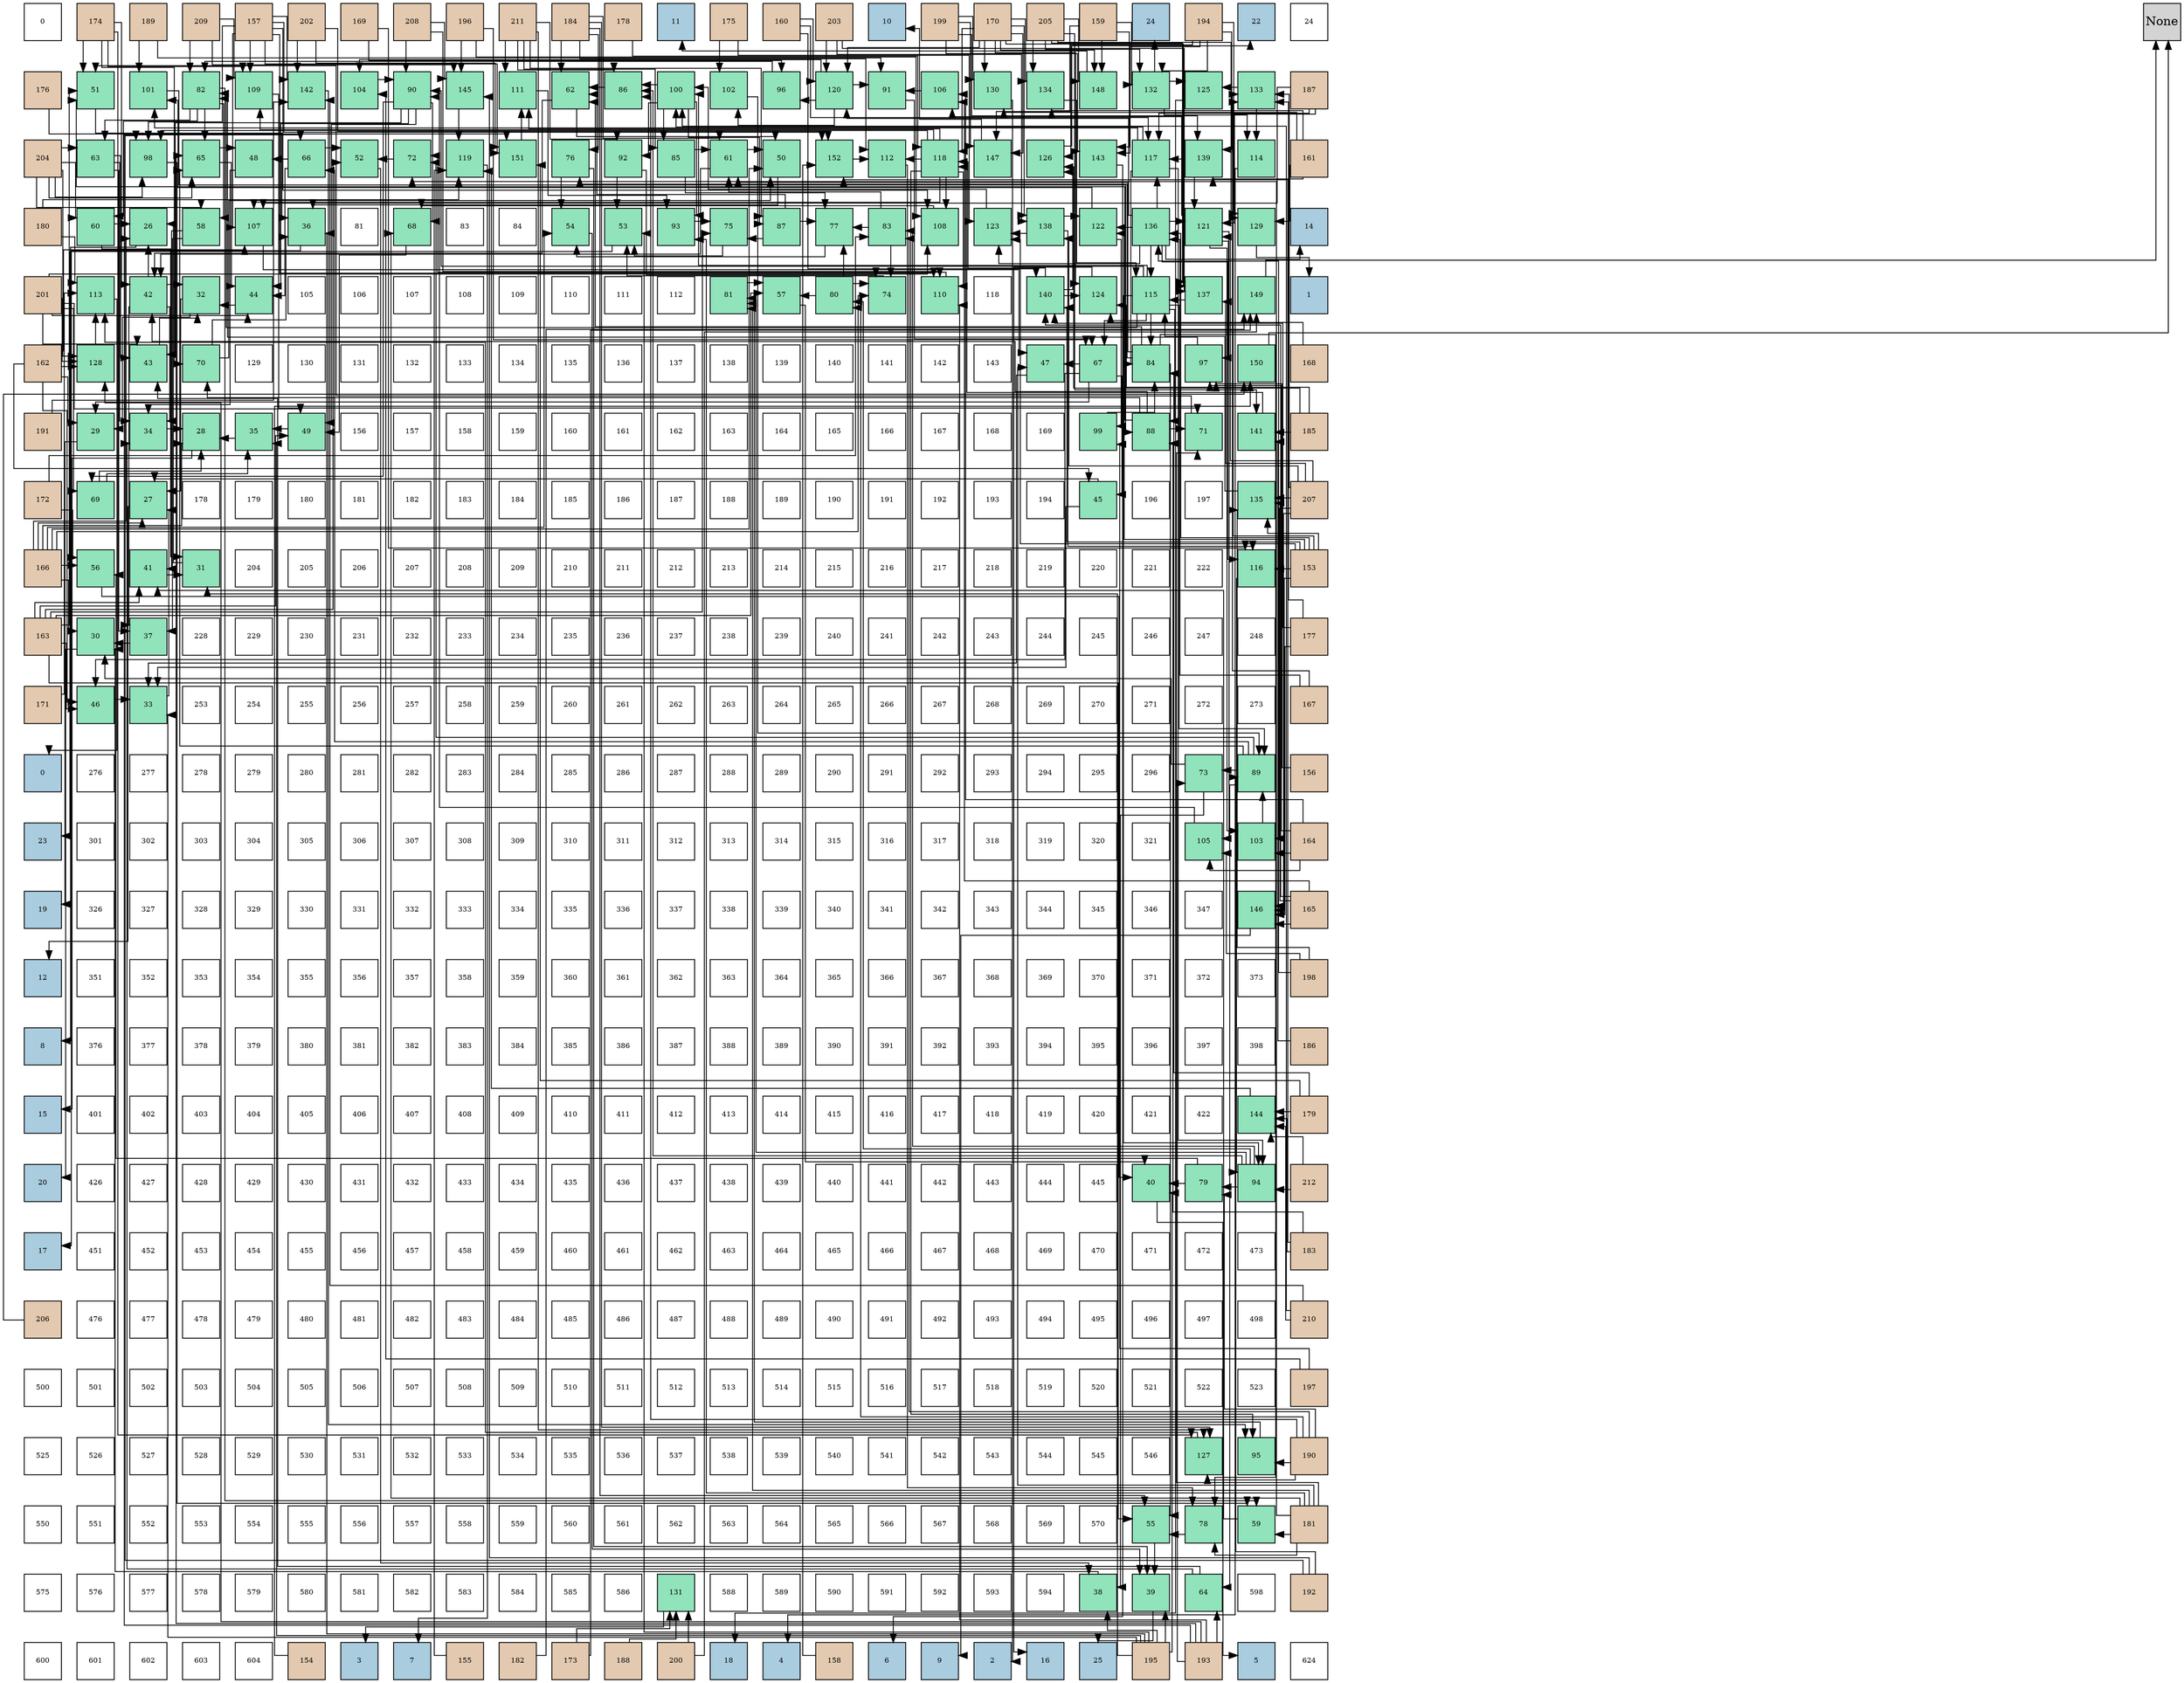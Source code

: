 digraph layout{
 rankdir=TB;
 splines=ortho;
 node [style=filled shape=square fixedsize=true width=0.6];
0[label="0", fontsize=8, fillcolor="#ffffff"];
1[label="174", fontsize=8, fillcolor="#e3c9af"];
2[label="189", fontsize=8, fillcolor="#e3c9af"];
3[label="209", fontsize=8, fillcolor="#e3c9af"];
4[label="157", fontsize=8, fillcolor="#e3c9af"];
5[label="202", fontsize=8, fillcolor="#e3c9af"];
6[label="169", fontsize=8, fillcolor="#e3c9af"];
7[label="208", fontsize=8, fillcolor="#e3c9af"];
8[label="196", fontsize=8, fillcolor="#e3c9af"];
9[label="211", fontsize=8, fillcolor="#e3c9af"];
10[label="184", fontsize=8, fillcolor="#e3c9af"];
11[label="178", fontsize=8, fillcolor="#e3c9af"];
12[label="11", fontsize=8, fillcolor="#a9ccde"];
13[label="175", fontsize=8, fillcolor="#e3c9af"];
14[label="160", fontsize=8, fillcolor="#e3c9af"];
15[label="203", fontsize=8, fillcolor="#e3c9af"];
16[label="10", fontsize=8, fillcolor="#a9ccde"];
17[label="199", fontsize=8, fillcolor="#e3c9af"];
18[label="170", fontsize=8, fillcolor="#e3c9af"];
19[label="205", fontsize=8, fillcolor="#e3c9af"];
20[label="159", fontsize=8, fillcolor="#e3c9af"];
21[label="24", fontsize=8, fillcolor="#a9ccde"];
22[label="194", fontsize=8, fillcolor="#e3c9af"];
23[label="22", fontsize=8, fillcolor="#a9ccde"];
24[label="24", fontsize=8, fillcolor="#ffffff"];
25[label="176", fontsize=8, fillcolor="#e3c9af"];
26[label="51", fontsize=8, fillcolor="#91e3bb"];
27[label="101", fontsize=8, fillcolor="#91e3bb"];
28[label="82", fontsize=8, fillcolor="#91e3bb"];
29[label="109", fontsize=8, fillcolor="#91e3bb"];
30[label="142", fontsize=8, fillcolor="#91e3bb"];
31[label="104", fontsize=8, fillcolor="#91e3bb"];
32[label="90", fontsize=8, fillcolor="#91e3bb"];
33[label="145", fontsize=8, fillcolor="#91e3bb"];
34[label="111", fontsize=8, fillcolor="#91e3bb"];
35[label="62", fontsize=8, fillcolor="#91e3bb"];
36[label="86", fontsize=8, fillcolor="#91e3bb"];
37[label="100", fontsize=8, fillcolor="#91e3bb"];
38[label="102", fontsize=8, fillcolor="#91e3bb"];
39[label="96", fontsize=8, fillcolor="#91e3bb"];
40[label="120", fontsize=8, fillcolor="#91e3bb"];
41[label="91", fontsize=8, fillcolor="#91e3bb"];
42[label="106", fontsize=8, fillcolor="#91e3bb"];
43[label="130", fontsize=8, fillcolor="#91e3bb"];
44[label="134", fontsize=8, fillcolor="#91e3bb"];
45[label="148", fontsize=8, fillcolor="#91e3bb"];
46[label="132", fontsize=8, fillcolor="#91e3bb"];
47[label="125", fontsize=8, fillcolor="#91e3bb"];
48[label="133", fontsize=8, fillcolor="#91e3bb"];
49[label="187", fontsize=8, fillcolor="#e3c9af"];
50[label="204", fontsize=8, fillcolor="#e3c9af"];
51[label="63", fontsize=8, fillcolor="#91e3bb"];
52[label="98", fontsize=8, fillcolor="#91e3bb"];
53[label="65", fontsize=8, fillcolor="#91e3bb"];
54[label="48", fontsize=8, fillcolor="#91e3bb"];
55[label="66", fontsize=8, fillcolor="#91e3bb"];
56[label="52", fontsize=8, fillcolor="#91e3bb"];
57[label="72", fontsize=8, fillcolor="#91e3bb"];
58[label="119", fontsize=8, fillcolor="#91e3bb"];
59[label="151", fontsize=8, fillcolor="#91e3bb"];
60[label="76", fontsize=8, fillcolor="#91e3bb"];
61[label="92", fontsize=8, fillcolor="#91e3bb"];
62[label="85", fontsize=8, fillcolor="#91e3bb"];
63[label="61", fontsize=8, fillcolor="#91e3bb"];
64[label="50", fontsize=8, fillcolor="#91e3bb"];
65[label="152", fontsize=8, fillcolor="#91e3bb"];
66[label="112", fontsize=8, fillcolor="#91e3bb"];
67[label="118", fontsize=8, fillcolor="#91e3bb"];
68[label="147", fontsize=8, fillcolor="#91e3bb"];
69[label="126", fontsize=8, fillcolor="#91e3bb"];
70[label="143", fontsize=8, fillcolor="#91e3bb"];
71[label="117", fontsize=8, fillcolor="#91e3bb"];
72[label="139", fontsize=8, fillcolor="#91e3bb"];
73[label="114", fontsize=8, fillcolor="#91e3bb"];
74[label="161", fontsize=8, fillcolor="#e3c9af"];
75[label="180", fontsize=8, fillcolor="#e3c9af"];
76[label="60", fontsize=8, fillcolor="#91e3bb"];
77[label="26", fontsize=8, fillcolor="#91e3bb"];
78[label="58", fontsize=8, fillcolor="#91e3bb"];
79[label="107", fontsize=8, fillcolor="#91e3bb"];
80[label="36", fontsize=8, fillcolor="#91e3bb"];
81[label="81", fontsize=8, fillcolor="#ffffff"];
82[label="68", fontsize=8, fillcolor="#91e3bb"];
83[label="83", fontsize=8, fillcolor="#ffffff"];
84[label="84", fontsize=8, fillcolor="#ffffff"];
85[label="54", fontsize=8, fillcolor="#91e3bb"];
86[label="53", fontsize=8, fillcolor="#91e3bb"];
87[label="93", fontsize=8, fillcolor="#91e3bb"];
88[label="75", fontsize=8, fillcolor="#91e3bb"];
89[label="87", fontsize=8, fillcolor="#91e3bb"];
90[label="77", fontsize=8, fillcolor="#91e3bb"];
91[label="83", fontsize=8, fillcolor="#91e3bb"];
92[label="108", fontsize=8, fillcolor="#91e3bb"];
93[label="123", fontsize=8, fillcolor="#91e3bb"];
94[label="138", fontsize=8, fillcolor="#91e3bb"];
95[label="122", fontsize=8, fillcolor="#91e3bb"];
96[label="136", fontsize=8, fillcolor="#91e3bb"];
97[label="121", fontsize=8, fillcolor="#91e3bb"];
98[label="129", fontsize=8, fillcolor="#91e3bb"];
99[label="14", fontsize=8, fillcolor="#a9ccde"];
100[label="201", fontsize=8, fillcolor="#e3c9af"];
101[label="113", fontsize=8, fillcolor="#91e3bb"];
102[label="42", fontsize=8, fillcolor="#91e3bb"];
103[label="32", fontsize=8, fillcolor="#91e3bb"];
104[label="44", fontsize=8, fillcolor="#91e3bb"];
105[label="105", fontsize=8, fillcolor="#ffffff"];
106[label="106", fontsize=8, fillcolor="#ffffff"];
107[label="107", fontsize=8, fillcolor="#ffffff"];
108[label="108", fontsize=8, fillcolor="#ffffff"];
109[label="109", fontsize=8, fillcolor="#ffffff"];
110[label="110", fontsize=8, fillcolor="#ffffff"];
111[label="111", fontsize=8, fillcolor="#ffffff"];
112[label="112", fontsize=8, fillcolor="#ffffff"];
113[label="81", fontsize=8, fillcolor="#91e3bb"];
114[label="57", fontsize=8, fillcolor="#91e3bb"];
115[label="80", fontsize=8, fillcolor="#91e3bb"];
116[label="74", fontsize=8, fillcolor="#91e3bb"];
117[label="110", fontsize=8, fillcolor="#91e3bb"];
118[label="118", fontsize=8, fillcolor="#ffffff"];
119[label="140", fontsize=8, fillcolor="#91e3bb"];
120[label="124", fontsize=8, fillcolor="#91e3bb"];
121[label="115", fontsize=8, fillcolor="#91e3bb"];
122[label="137", fontsize=8, fillcolor="#91e3bb"];
123[label="149", fontsize=8, fillcolor="#91e3bb"];
124[label="1", fontsize=8, fillcolor="#a9ccde"];
125[label="162", fontsize=8, fillcolor="#e3c9af"];
126[label="128", fontsize=8, fillcolor="#91e3bb"];
127[label="43", fontsize=8, fillcolor="#91e3bb"];
128[label="70", fontsize=8, fillcolor="#91e3bb"];
129[label="129", fontsize=8, fillcolor="#ffffff"];
130[label="130", fontsize=8, fillcolor="#ffffff"];
131[label="131", fontsize=8, fillcolor="#ffffff"];
132[label="132", fontsize=8, fillcolor="#ffffff"];
133[label="133", fontsize=8, fillcolor="#ffffff"];
134[label="134", fontsize=8, fillcolor="#ffffff"];
135[label="135", fontsize=8, fillcolor="#ffffff"];
136[label="136", fontsize=8, fillcolor="#ffffff"];
137[label="137", fontsize=8, fillcolor="#ffffff"];
138[label="138", fontsize=8, fillcolor="#ffffff"];
139[label="139", fontsize=8, fillcolor="#ffffff"];
140[label="140", fontsize=8, fillcolor="#ffffff"];
141[label="141", fontsize=8, fillcolor="#ffffff"];
142[label="142", fontsize=8, fillcolor="#ffffff"];
143[label="143", fontsize=8, fillcolor="#ffffff"];
144[label="47", fontsize=8, fillcolor="#91e3bb"];
145[label="67", fontsize=8, fillcolor="#91e3bb"];
146[label="84", fontsize=8, fillcolor="#91e3bb"];
147[label="97", fontsize=8, fillcolor="#91e3bb"];
148[label="150", fontsize=8, fillcolor="#91e3bb"];
149[label="168", fontsize=8, fillcolor="#e3c9af"];
150[label="191", fontsize=8, fillcolor="#e3c9af"];
151[label="29", fontsize=8, fillcolor="#91e3bb"];
152[label="34", fontsize=8, fillcolor="#91e3bb"];
153[label="28", fontsize=8, fillcolor="#91e3bb"];
154[label="35", fontsize=8, fillcolor="#91e3bb"];
155[label="49", fontsize=8, fillcolor="#91e3bb"];
156[label="156", fontsize=8, fillcolor="#ffffff"];
157[label="157", fontsize=8, fillcolor="#ffffff"];
158[label="158", fontsize=8, fillcolor="#ffffff"];
159[label="159", fontsize=8, fillcolor="#ffffff"];
160[label="160", fontsize=8, fillcolor="#ffffff"];
161[label="161", fontsize=8, fillcolor="#ffffff"];
162[label="162", fontsize=8, fillcolor="#ffffff"];
163[label="163", fontsize=8, fillcolor="#ffffff"];
164[label="164", fontsize=8, fillcolor="#ffffff"];
165[label="165", fontsize=8, fillcolor="#ffffff"];
166[label="166", fontsize=8, fillcolor="#ffffff"];
167[label="167", fontsize=8, fillcolor="#ffffff"];
168[label="168", fontsize=8, fillcolor="#ffffff"];
169[label="169", fontsize=8, fillcolor="#ffffff"];
170[label="99", fontsize=8, fillcolor="#91e3bb"];
171[label="88", fontsize=8, fillcolor="#91e3bb"];
172[label="71", fontsize=8, fillcolor="#91e3bb"];
173[label="141", fontsize=8, fillcolor="#91e3bb"];
174[label="185", fontsize=8, fillcolor="#e3c9af"];
175[label="172", fontsize=8, fillcolor="#e3c9af"];
176[label="69", fontsize=8, fillcolor="#91e3bb"];
177[label="27", fontsize=8, fillcolor="#91e3bb"];
178[label="178", fontsize=8, fillcolor="#ffffff"];
179[label="179", fontsize=8, fillcolor="#ffffff"];
180[label="180", fontsize=8, fillcolor="#ffffff"];
181[label="181", fontsize=8, fillcolor="#ffffff"];
182[label="182", fontsize=8, fillcolor="#ffffff"];
183[label="183", fontsize=8, fillcolor="#ffffff"];
184[label="184", fontsize=8, fillcolor="#ffffff"];
185[label="185", fontsize=8, fillcolor="#ffffff"];
186[label="186", fontsize=8, fillcolor="#ffffff"];
187[label="187", fontsize=8, fillcolor="#ffffff"];
188[label="188", fontsize=8, fillcolor="#ffffff"];
189[label="189", fontsize=8, fillcolor="#ffffff"];
190[label="190", fontsize=8, fillcolor="#ffffff"];
191[label="191", fontsize=8, fillcolor="#ffffff"];
192[label="192", fontsize=8, fillcolor="#ffffff"];
193[label="193", fontsize=8, fillcolor="#ffffff"];
194[label="194", fontsize=8, fillcolor="#ffffff"];
195[label="45", fontsize=8, fillcolor="#91e3bb"];
196[label="196", fontsize=8, fillcolor="#ffffff"];
197[label="197", fontsize=8, fillcolor="#ffffff"];
198[label="135", fontsize=8, fillcolor="#91e3bb"];
199[label="207", fontsize=8, fillcolor="#e3c9af"];
200[label="166", fontsize=8, fillcolor="#e3c9af"];
201[label="56", fontsize=8, fillcolor="#91e3bb"];
202[label="41", fontsize=8, fillcolor="#91e3bb"];
203[label="31", fontsize=8, fillcolor="#91e3bb"];
204[label="204", fontsize=8, fillcolor="#ffffff"];
205[label="205", fontsize=8, fillcolor="#ffffff"];
206[label="206", fontsize=8, fillcolor="#ffffff"];
207[label="207", fontsize=8, fillcolor="#ffffff"];
208[label="208", fontsize=8, fillcolor="#ffffff"];
209[label="209", fontsize=8, fillcolor="#ffffff"];
210[label="210", fontsize=8, fillcolor="#ffffff"];
211[label="211", fontsize=8, fillcolor="#ffffff"];
212[label="212", fontsize=8, fillcolor="#ffffff"];
213[label="213", fontsize=8, fillcolor="#ffffff"];
214[label="214", fontsize=8, fillcolor="#ffffff"];
215[label="215", fontsize=8, fillcolor="#ffffff"];
216[label="216", fontsize=8, fillcolor="#ffffff"];
217[label="217", fontsize=8, fillcolor="#ffffff"];
218[label="218", fontsize=8, fillcolor="#ffffff"];
219[label="219", fontsize=8, fillcolor="#ffffff"];
220[label="220", fontsize=8, fillcolor="#ffffff"];
221[label="221", fontsize=8, fillcolor="#ffffff"];
222[label="222", fontsize=8, fillcolor="#ffffff"];
223[label="116", fontsize=8, fillcolor="#91e3bb"];
224[label="153", fontsize=8, fillcolor="#e3c9af"];
225[label="163", fontsize=8, fillcolor="#e3c9af"];
226[label="30", fontsize=8, fillcolor="#91e3bb"];
227[label="37", fontsize=8, fillcolor="#91e3bb"];
228[label="228", fontsize=8, fillcolor="#ffffff"];
229[label="229", fontsize=8, fillcolor="#ffffff"];
230[label="230", fontsize=8, fillcolor="#ffffff"];
231[label="231", fontsize=8, fillcolor="#ffffff"];
232[label="232", fontsize=8, fillcolor="#ffffff"];
233[label="233", fontsize=8, fillcolor="#ffffff"];
234[label="234", fontsize=8, fillcolor="#ffffff"];
235[label="235", fontsize=8, fillcolor="#ffffff"];
236[label="236", fontsize=8, fillcolor="#ffffff"];
237[label="237", fontsize=8, fillcolor="#ffffff"];
238[label="238", fontsize=8, fillcolor="#ffffff"];
239[label="239", fontsize=8, fillcolor="#ffffff"];
240[label="240", fontsize=8, fillcolor="#ffffff"];
241[label="241", fontsize=8, fillcolor="#ffffff"];
242[label="242", fontsize=8, fillcolor="#ffffff"];
243[label="243", fontsize=8, fillcolor="#ffffff"];
244[label="244", fontsize=8, fillcolor="#ffffff"];
245[label="245", fontsize=8, fillcolor="#ffffff"];
246[label="246", fontsize=8, fillcolor="#ffffff"];
247[label="247", fontsize=8, fillcolor="#ffffff"];
248[label="248", fontsize=8, fillcolor="#ffffff"];
249[label="177", fontsize=8, fillcolor="#e3c9af"];
250[label="171", fontsize=8, fillcolor="#e3c9af"];
251[label="46", fontsize=8, fillcolor="#91e3bb"];
252[label="33", fontsize=8, fillcolor="#91e3bb"];
253[label="253", fontsize=8, fillcolor="#ffffff"];
254[label="254", fontsize=8, fillcolor="#ffffff"];
255[label="255", fontsize=8, fillcolor="#ffffff"];
256[label="256", fontsize=8, fillcolor="#ffffff"];
257[label="257", fontsize=8, fillcolor="#ffffff"];
258[label="258", fontsize=8, fillcolor="#ffffff"];
259[label="259", fontsize=8, fillcolor="#ffffff"];
260[label="260", fontsize=8, fillcolor="#ffffff"];
261[label="261", fontsize=8, fillcolor="#ffffff"];
262[label="262", fontsize=8, fillcolor="#ffffff"];
263[label="263", fontsize=8, fillcolor="#ffffff"];
264[label="264", fontsize=8, fillcolor="#ffffff"];
265[label="265", fontsize=8, fillcolor="#ffffff"];
266[label="266", fontsize=8, fillcolor="#ffffff"];
267[label="267", fontsize=8, fillcolor="#ffffff"];
268[label="268", fontsize=8, fillcolor="#ffffff"];
269[label="269", fontsize=8, fillcolor="#ffffff"];
270[label="270", fontsize=8, fillcolor="#ffffff"];
271[label="271", fontsize=8, fillcolor="#ffffff"];
272[label="272", fontsize=8, fillcolor="#ffffff"];
273[label="273", fontsize=8, fillcolor="#ffffff"];
274[label="167", fontsize=8, fillcolor="#e3c9af"];
275[label="0", fontsize=8, fillcolor="#a9ccde"];
276[label="276", fontsize=8, fillcolor="#ffffff"];
277[label="277", fontsize=8, fillcolor="#ffffff"];
278[label="278", fontsize=8, fillcolor="#ffffff"];
279[label="279", fontsize=8, fillcolor="#ffffff"];
280[label="280", fontsize=8, fillcolor="#ffffff"];
281[label="281", fontsize=8, fillcolor="#ffffff"];
282[label="282", fontsize=8, fillcolor="#ffffff"];
283[label="283", fontsize=8, fillcolor="#ffffff"];
284[label="284", fontsize=8, fillcolor="#ffffff"];
285[label="285", fontsize=8, fillcolor="#ffffff"];
286[label="286", fontsize=8, fillcolor="#ffffff"];
287[label="287", fontsize=8, fillcolor="#ffffff"];
288[label="288", fontsize=8, fillcolor="#ffffff"];
289[label="289", fontsize=8, fillcolor="#ffffff"];
290[label="290", fontsize=8, fillcolor="#ffffff"];
291[label="291", fontsize=8, fillcolor="#ffffff"];
292[label="292", fontsize=8, fillcolor="#ffffff"];
293[label="293", fontsize=8, fillcolor="#ffffff"];
294[label="294", fontsize=8, fillcolor="#ffffff"];
295[label="295", fontsize=8, fillcolor="#ffffff"];
296[label="296", fontsize=8, fillcolor="#ffffff"];
297[label="73", fontsize=8, fillcolor="#91e3bb"];
298[label="89", fontsize=8, fillcolor="#91e3bb"];
299[label="156", fontsize=8, fillcolor="#e3c9af"];
300[label="23", fontsize=8, fillcolor="#a9ccde"];
301[label="301", fontsize=8, fillcolor="#ffffff"];
302[label="302", fontsize=8, fillcolor="#ffffff"];
303[label="303", fontsize=8, fillcolor="#ffffff"];
304[label="304", fontsize=8, fillcolor="#ffffff"];
305[label="305", fontsize=8, fillcolor="#ffffff"];
306[label="306", fontsize=8, fillcolor="#ffffff"];
307[label="307", fontsize=8, fillcolor="#ffffff"];
308[label="308", fontsize=8, fillcolor="#ffffff"];
309[label="309", fontsize=8, fillcolor="#ffffff"];
310[label="310", fontsize=8, fillcolor="#ffffff"];
311[label="311", fontsize=8, fillcolor="#ffffff"];
312[label="312", fontsize=8, fillcolor="#ffffff"];
313[label="313", fontsize=8, fillcolor="#ffffff"];
314[label="314", fontsize=8, fillcolor="#ffffff"];
315[label="315", fontsize=8, fillcolor="#ffffff"];
316[label="316", fontsize=8, fillcolor="#ffffff"];
317[label="317", fontsize=8, fillcolor="#ffffff"];
318[label="318", fontsize=8, fillcolor="#ffffff"];
319[label="319", fontsize=8, fillcolor="#ffffff"];
320[label="320", fontsize=8, fillcolor="#ffffff"];
321[label="321", fontsize=8, fillcolor="#ffffff"];
322[label="105", fontsize=8, fillcolor="#91e3bb"];
323[label="103", fontsize=8, fillcolor="#91e3bb"];
324[label="164", fontsize=8, fillcolor="#e3c9af"];
325[label="19", fontsize=8, fillcolor="#a9ccde"];
326[label="326", fontsize=8, fillcolor="#ffffff"];
327[label="327", fontsize=8, fillcolor="#ffffff"];
328[label="328", fontsize=8, fillcolor="#ffffff"];
329[label="329", fontsize=8, fillcolor="#ffffff"];
330[label="330", fontsize=8, fillcolor="#ffffff"];
331[label="331", fontsize=8, fillcolor="#ffffff"];
332[label="332", fontsize=8, fillcolor="#ffffff"];
333[label="333", fontsize=8, fillcolor="#ffffff"];
334[label="334", fontsize=8, fillcolor="#ffffff"];
335[label="335", fontsize=8, fillcolor="#ffffff"];
336[label="336", fontsize=8, fillcolor="#ffffff"];
337[label="337", fontsize=8, fillcolor="#ffffff"];
338[label="338", fontsize=8, fillcolor="#ffffff"];
339[label="339", fontsize=8, fillcolor="#ffffff"];
340[label="340", fontsize=8, fillcolor="#ffffff"];
341[label="341", fontsize=8, fillcolor="#ffffff"];
342[label="342", fontsize=8, fillcolor="#ffffff"];
343[label="343", fontsize=8, fillcolor="#ffffff"];
344[label="344", fontsize=8, fillcolor="#ffffff"];
345[label="345", fontsize=8, fillcolor="#ffffff"];
346[label="346", fontsize=8, fillcolor="#ffffff"];
347[label="347", fontsize=8, fillcolor="#ffffff"];
348[label="146", fontsize=8, fillcolor="#91e3bb"];
349[label="165", fontsize=8, fillcolor="#e3c9af"];
350[label="12", fontsize=8, fillcolor="#a9ccde"];
351[label="351", fontsize=8, fillcolor="#ffffff"];
352[label="352", fontsize=8, fillcolor="#ffffff"];
353[label="353", fontsize=8, fillcolor="#ffffff"];
354[label="354", fontsize=8, fillcolor="#ffffff"];
355[label="355", fontsize=8, fillcolor="#ffffff"];
356[label="356", fontsize=8, fillcolor="#ffffff"];
357[label="357", fontsize=8, fillcolor="#ffffff"];
358[label="358", fontsize=8, fillcolor="#ffffff"];
359[label="359", fontsize=8, fillcolor="#ffffff"];
360[label="360", fontsize=8, fillcolor="#ffffff"];
361[label="361", fontsize=8, fillcolor="#ffffff"];
362[label="362", fontsize=8, fillcolor="#ffffff"];
363[label="363", fontsize=8, fillcolor="#ffffff"];
364[label="364", fontsize=8, fillcolor="#ffffff"];
365[label="365", fontsize=8, fillcolor="#ffffff"];
366[label="366", fontsize=8, fillcolor="#ffffff"];
367[label="367", fontsize=8, fillcolor="#ffffff"];
368[label="368", fontsize=8, fillcolor="#ffffff"];
369[label="369", fontsize=8, fillcolor="#ffffff"];
370[label="370", fontsize=8, fillcolor="#ffffff"];
371[label="371", fontsize=8, fillcolor="#ffffff"];
372[label="372", fontsize=8, fillcolor="#ffffff"];
373[label="373", fontsize=8, fillcolor="#ffffff"];
374[label="198", fontsize=8, fillcolor="#e3c9af"];
375[label="8", fontsize=8, fillcolor="#a9ccde"];
376[label="376", fontsize=8, fillcolor="#ffffff"];
377[label="377", fontsize=8, fillcolor="#ffffff"];
378[label="378", fontsize=8, fillcolor="#ffffff"];
379[label="379", fontsize=8, fillcolor="#ffffff"];
380[label="380", fontsize=8, fillcolor="#ffffff"];
381[label="381", fontsize=8, fillcolor="#ffffff"];
382[label="382", fontsize=8, fillcolor="#ffffff"];
383[label="383", fontsize=8, fillcolor="#ffffff"];
384[label="384", fontsize=8, fillcolor="#ffffff"];
385[label="385", fontsize=8, fillcolor="#ffffff"];
386[label="386", fontsize=8, fillcolor="#ffffff"];
387[label="387", fontsize=8, fillcolor="#ffffff"];
388[label="388", fontsize=8, fillcolor="#ffffff"];
389[label="389", fontsize=8, fillcolor="#ffffff"];
390[label="390", fontsize=8, fillcolor="#ffffff"];
391[label="391", fontsize=8, fillcolor="#ffffff"];
392[label="392", fontsize=8, fillcolor="#ffffff"];
393[label="393", fontsize=8, fillcolor="#ffffff"];
394[label="394", fontsize=8, fillcolor="#ffffff"];
395[label="395", fontsize=8, fillcolor="#ffffff"];
396[label="396", fontsize=8, fillcolor="#ffffff"];
397[label="397", fontsize=8, fillcolor="#ffffff"];
398[label="398", fontsize=8, fillcolor="#ffffff"];
399[label="186", fontsize=8, fillcolor="#e3c9af"];
400[label="15", fontsize=8, fillcolor="#a9ccde"];
401[label="401", fontsize=8, fillcolor="#ffffff"];
402[label="402", fontsize=8, fillcolor="#ffffff"];
403[label="403", fontsize=8, fillcolor="#ffffff"];
404[label="404", fontsize=8, fillcolor="#ffffff"];
405[label="405", fontsize=8, fillcolor="#ffffff"];
406[label="406", fontsize=8, fillcolor="#ffffff"];
407[label="407", fontsize=8, fillcolor="#ffffff"];
408[label="408", fontsize=8, fillcolor="#ffffff"];
409[label="409", fontsize=8, fillcolor="#ffffff"];
410[label="410", fontsize=8, fillcolor="#ffffff"];
411[label="411", fontsize=8, fillcolor="#ffffff"];
412[label="412", fontsize=8, fillcolor="#ffffff"];
413[label="413", fontsize=8, fillcolor="#ffffff"];
414[label="414", fontsize=8, fillcolor="#ffffff"];
415[label="415", fontsize=8, fillcolor="#ffffff"];
416[label="416", fontsize=8, fillcolor="#ffffff"];
417[label="417", fontsize=8, fillcolor="#ffffff"];
418[label="418", fontsize=8, fillcolor="#ffffff"];
419[label="419", fontsize=8, fillcolor="#ffffff"];
420[label="420", fontsize=8, fillcolor="#ffffff"];
421[label="421", fontsize=8, fillcolor="#ffffff"];
422[label="422", fontsize=8, fillcolor="#ffffff"];
423[label="144", fontsize=8, fillcolor="#91e3bb"];
424[label="179", fontsize=8, fillcolor="#e3c9af"];
425[label="20", fontsize=8, fillcolor="#a9ccde"];
426[label="426", fontsize=8, fillcolor="#ffffff"];
427[label="427", fontsize=8, fillcolor="#ffffff"];
428[label="428", fontsize=8, fillcolor="#ffffff"];
429[label="429", fontsize=8, fillcolor="#ffffff"];
430[label="430", fontsize=8, fillcolor="#ffffff"];
431[label="431", fontsize=8, fillcolor="#ffffff"];
432[label="432", fontsize=8, fillcolor="#ffffff"];
433[label="433", fontsize=8, fillcolor="#ffffff"];
434[label="434", fontsize=8, fillcolor="#ffffff"];
435[label="435", fontsize=8, fillcolor="#ffffff"];
436[label="436", fontsize=8, fillcolor="#ffffff"];
437[label="437", fontsize=8, fillcolor="#ffffff"];
438[label="438", fontsize=8, fillcolor="#ffffff"];
439[label="439", fontsize=8, fillcolor="#ffffff"];
440[label="440", fontsize=8, fillcolor="#ffffff"];
441[label="441", fontsize=8, fillcolor="#ffffff"];
442[label="442", fontsize=8, fillcolor="#ffffff"];
443[label="443", fontsize=8, fillcolor="#ffffff"];
444[label="444", fontsize=8, fillcolor="#ffffff"];
445[label="445", fontsize=8, fillcolor="#ffffff"];
446[label="40", fontsize=8, fillcolor="#91e3bb"];
447[label="79", fontsize=8, fillcolor="#91e3bb"];
448[label="94", fontsize=8, fillcolor="#91e3bb"];
449[label="212", fontsize=8, fillcolor="#e3c9af"];
450[label="17", fontsize=8, fillcolor="#a9ccde"];
451[label="451", fontsize=8, fillcolor="#ffffff"];
452[label="452", fontsize=8, fillcolor="#ffffff"];
453[label="453", fontsize=8, fillcolor="#ffffff"];
454[label="454", fontsize=8, fillcolor="#ffffff"];
455[label="455", fontsize=8, fillcolor="#ffffff"];
456[label="456", fontsize=8, fillcolor="#ffffff"];
457[label="457", fontsize=8, fillcolor="#ffffff"];
458[label="458", fontsize=8, fillcolor="#ffffff"];
459[label="459", fontsize=8, fillcolor="#ffffff"];
460[label="460", fontsize=8, fillcolor="#ffffff"];
461[label="461", fontsize=8, fillcolor="#ffffff"];
462[label="462", fontsize=8, fillcolor="#ffffff"];
463[label="463", fontsize=8, fillcolor="#ffffff"];
464[label="464", fontsize=8, fillcolor="#ffffff"];
465[label="465", fontsize=8, fillcolor="#ffffff"];
466[label="466", fontsize=8, fillcolor="#ffffff"];
467[label="467", fontsize=8, fillcolor="#ffffff"];
468[label="468", fontsize=8, fillcolor="#ffffff"];
469[label="469", fontsize=8, fillcolor="#ffffff"];
470[label="470", fontsize=8, fillcolor="#ffffff"];
471[label="471", fontsize=8, fillcolor="#ffffff"];
472[label="472", fontsize=8, fillcolor="#ffffff"];
473[label="473", fontsize=8, fillcolor="#ffffff"];
474[label="183", fontsize=8, fillcolor="#e3c9af"];
475[label="206", fontsize=8, fillcolor="#e3c9af"];
476[label="476", fontsize=8, fillcolor="#ffffff"];
477[label="477", fontsize=8, fillcolor="#ffffff"];
478[label="478", fontsize=8, fillcolor="#ffffff"];
479[label="479", fontsize=8, fillcolor="#ffffff"];
480[label="480", fontsize=8, fillcolor="#ffffff"];
481[label="481", fontsize=8, fillcolor="#ffffff"];
482[label="482", fontsize=8, fillcolor="#ffffff"];
483[label="483", fontsize=8, fillcolor="#ffffff"];
484[label="484", fontsize=8, fillcolor="#ffffff"];
485[label="485", fontsize=8, fillcolor="#ffffff"];
486[label="486", fontsize=8, fillcolor="#ffffff"];
487[label="487", fontsize=8, fillcolor="#ffffff"];
488[label="488", fontsize=8, fillcolor="#ffffff"];
489[label="489", fontsize=8, fillcolor="#ffffff"];
490[label="490", fontsize=8, fillcolor="#ffffff"];
491[label="491", fontsize=8, fillcolor="#ffffff"];
492[label="492", fontsize=8, fillcolor="#ffffff"];
493[label="493", fontsize=8, fillcolor="#ffffff"];
494[label="494", fontsize=8, fillcolor="#ffffff"];
495[label="495", fontsize=8, fillcolor="#ffffff"];
496[label="496", fontsize=8, fillcolor="#ffffff"];
497[label="497", fontsize=8, fillcolor="#ffffff"];
498[label="498", fontsize=8, fillcolor="#ffffff"];
499[label="210", fontsize=8, fillcolor="#e3c9af"];
500[label="500", fontsize=8, fillcolor="#ffffff"];
501[label="501", fontsize=8, fillcolor="#ffffff"];
502[label="502", fontsize=8, fillcolor="#ffffff"];
503[label="503", fontsize=8, fillcolor="#ffffff"];
504[label="504", fontsize=8, fillcolor="#ffffff"];
505[label="505", fontsize=8, fillcolor="#ffffff"];
506[label="506", fontsize=8, fillcolor="#ffffff"];
507[label="507", fontsize=8, fillcolor="#ffffff"];
508[label="508", fontsize=8, fillcolor="#ffffff"];
509[label="509", fontsize=8, fillcolor="#ffffff"];
510[label="510", fontsize=8, fillcolor="#ffffff"];
511[label="511", fontsize=8, fillcolor="#ffffff"];
512[label="512", fontsize=8, fillcolor="#ffffff"];
513[label="513", fontsize=8, fillcolor="#ffffff"];
514[label="514", fontsize=8, fillcolor="#ffffff"];
515[label="515", fontsize=8, fillcolor="#ffffff"];
516[label="516", fontsize=8, fillcolor="#ffffff"];
517[label="517", fontsize=8, fillcolor="#ffffff"];
518[label="518", fontsize=8, fillcolor="#ffffff"];
519[label="519", fontsize=8, fillcolor="#ffffff"];
520[label="520", fontsize=8, fillcolor="#ffffff"];
521[label="521", fontsize=8, fillcolor="#ffffff"];
522[label="522", fontsize=8, fillcolor="#ffffff"];
523[label="523", fontsize=8, fillcolor="#ffffff"];
524[label="197", fontsize=8, fillcolor="#e3c9af"];
525[label="525", fontsize=8, fillcolor="#ffffff"];
526[label="526", fontsize=8, fillcolor="#ffffff"];
527[label="527", fontsize=8, fillcolor="#ffffff"];
528[label="528", fontsize=8, fillcolor="#ffffff"];
529[label="529", fontsize=8, fillcolor="#ffffff"];
530[label="530", fontsize=8, fillcolor="#ffffff"];
531[label="531", fontsize=8, fillcolor="#ffffff"];
532[label="532", fontsize=8, fillcolor="#ffffff"];
533[label="533", fontsize=8, fillcolor="#ffffff"];
534[label="534", fontsize=8, fillcolor="#ffffff"];
535[label="535", fontsize=8, fillcolor="#ffffff"];
536[label="536", fontsize=8, fillcolor="#ffffff"];
537[label="537", fontsize=8, fillcolor="#ffffff"];
538[label="538", fontsize=8, fillcolor="#ffffff"];
539[label="539", fontsize=8, fillcolor="#ffffff"];
540[label="540", fontsize=8, fillcolor="#ffffff"];
541[label="541", fontsize=8, fillcolor="#ffffff"];
542[label="542", fontsize=8, fillcolor="#ffffff"];
543[label="543", fontsize=8, fillcolor="#ffffff"];
544[label="544", fontsize=8, fillcolor="#ffffff"];
545[label="545", fontsize=8, fillcolor="#ffffff"];
546[label="546", fontsize=8, fillcolor="#ffffff"];
547[label="127", fontsize=8, fillcolor="#91e3bb"];
548[label="95", fontsize=8, fillcolor="#91e3bb"];
549[label="190", fontsize=8, fillcolor="#e3c9af"];
550[label="550", fontsize=8, fillcolor="#ffffff"];
551[label="551", fontsize=8, fillcolor="#ffffff"];
552[label="552", fontsize=8, fillcolor="#ffffff"];
553[label="553", fontsize=8, fillcolor="#ffffff"];
554[label="554", fontsize=8, fillcolor="#ffffff"];
555[label="555", fontsize=8, fillcolor="#ffffff"];
556[label="556", fontsize=8, fillcolor="#ffffff"];
557[label="557", fontsize=8, fillcolor="#ffffff"];
558[label="558", fontsize=8, fillcolor="#ffffff"];
559[label="559", fontsize=8, fillcolor="#ffffff"];
560[label="560", fontsize=8, fillcolor="#ffffff"];
561[label="561", fontsize=8, fillcolor="#ffffff"];
562[label="562", fontsize=8, fillcolor="#ffffff"];
563[label="563", fontsize=8, fillcolor="#ffffff"];
564[label="564", fontsize=8, fillcolor="#ffffff"];
565[label="565", fontsize=8, fillcolor="#ffffff"];
566[label="566", fontsize=8, fillcolor="#ffffff"];
567[label="567", fontsize=8, fillcolor="#ffffff"];
568[label="568", fontsize=8, fillcolor="#ffffff"];
569[label="569", fontsize=8, fillcolor="#ffffff"];
570[label="570", fontsize=8, fillcolor="#ffffff"];
571[label="55", fontsize=8, fillcolor="#91e3bb"];
572[label="78", fontsize=8, fillcolor="#91e3bb"];
573[label="59", fontsize=8, fillcolor="#91e3bb"];
574[label="181", fontsize=8, fillcolor="#e3c9af"];
575[label="575", fontsize=8, fillcolor="#ffffff"];
576[label="576", fontsize=8, fillcolor="#ffffff"];
577[label="577", fontsize=8, fillcolor="#ffffff"];
578[label="578", fontsize=8, fillcolor="#ffffff"];
579[label="579", fontsize=8, fillcolor="#ffffff"];
580[label="580", fontsize=8, fillcolor="#ffffff"];
581[label="581", fontsize=8, fillcolor="#ffffff"];
582[label="582", fontsize=8, fillcolor="#ffffff"];
583[label="583", fontsize=8, fillcolor="#ffffff"];
584[label="584", fontsize=8, fillcolor="#ffffff"];
585[label="585", fontsize=8, fillcolor="#ffffff"];
586[label="586", fontsize=8, fillcolor="#ffffff"];
587[label="131", fontsize=8, fillcolor="#91e3bb"];
588[label="588", fontsize=8, fillcolor="#ffffff"];
589[label="589", fontsize=8, fillcolor="#ffffff"];
590[label="590", fontsize=8, fillcolor="#ffffff"];
591[label="591", fontsize=8, fillcolor="#ffffff"];
592[label="592", fontsize=8, fillcolor="#ffffff"];
593[label="593", fontsize=8, fillcolor="#ffffff"];
594[label="594", fontsize=8, fillcolor="#ffffff"];
595[label="38", fontsize=8, fillcolor="#91e3bb"];
596[label="39", fontsize=8, fillcolor="#91e3bb"];
597[label="64", fontsize=8, fillcolor="#91e3bb"];
598[label="598", fontsize=8, fillcolor="#ffffff"];
599[label="192", fontsize=8, fillcolor="#e3c9af"];
600[label="600", fontsize=8, fillcolor="#ffffff"];
601[label="601", fontsize=8, fillcolor="#ffffff"];
602[label="602", fontsize=8, fillcolor="#ffffff"];
603[label="603", fontsize=8, fillcolor="#ffffff"];
604[label="604", fontsize=8, fillcolor="#ffffff"];
605[label="154", fontsize=8, fillcolor="#e3c9af"];
606[label="3", fontsize=8, fillcolor="#a9ccde"];
607[label="7", fontsize=8, fillcolor="#a9ccde"];
608[label="155", fontsize=8, fillcolor="#e3c9af"];
609[label="182", fontsize=8, fillcolor="#e3c9af"];
610[label="173", fontsize=8, fillcolor="#e3c9af"];
611[label="188", fontsize=8, fillcolor="#e3c9af"];
612[label="200", fontsize=8, fillcolor="#e3c9af"];
613[label="18", fontsize=8, fillcolor="#a9ccde"];
614[label="4", fontsize=8, fillcolor="#a9ccde"];
615[label="158", fontsize=8, fillcolor="#e3c9af"];
616[label="6", fontsize=8, fillcolor="#a9ccde"];
617[label="9", fontsize=8, fillcolor="#a9ccde"];
618[label="2", fontsize=8, fillcolor="#a9ccde"];
619[label="16", fontsize=8, fillcolor="#a9ccde"];
620[label="25", fontsize=8, fillcolor="#a9ccde"];
621[label="195", fontsize=8, fillcolor="#e3c9af"];
622[label="193", fontsize=8, fillcolor="#e3c9af"];
623[label="5", fontsize=8, fillcolor="#a9ccde"];
624[label="624", fontsize=8, fillcolor="#ffffff"];
edge [constraint=false, style=vis];77 -> 375;
177 -> 350;
153 -> 400;
151 -> 325;
226 -> 425;
203 -> 77;
103 -> 177;
103 -> 151;
252 -> 177;
152 -> 153;
154 -> 153;
80 -> 450;
227 -> 226;
595 -> 226;
596 -> 620;
446 -> 623;
202 -> 203;
102 -> 77;
102 -> 103;
102 -> 152;
102 -> 227;
127 -> 103;
104 -> 103;
195 -> 177;
195 -> 252;
251 -> 252;
144 -> 252;
54 -> 152;
155 -> 154;
64 -> 80;
26 -> 80;
56 -> 595;
86 -> 300;
85 -> 596;
571 -> 596;
201 -> 446;
114 -> 446;
78 -> 227;
78 -> 202;
573 -> 202;
76 -> 77;
76 -> 203;
63 -> 102;
63 -> 64;
35 -> 102;
35 -> 64;
51 -> 152;
51 -> 227;
51 -> 127;
597 -> 152;
597 -> 127;
53 -> 104;
53 -> 54;
55 -> 104;
55 -> 54;
55 -> 56;
145 -> 151;
145 -> 195;
145 -> 251;
145 -> 144;
82 -> 155;
176 -> 153;
176 -> 154;
128 -> 80;
128 -> 64;
172 -> 26;
57 -> 56;
297 -> 226;
297 -> 595;
116 -> 86;
88 -> 86;
60 -> 596;
60 -> 85;
90 -> 85;
572 -> 571;
447 -> 446;
447 -> 201;
115 -> 114;
115 -> 116;
115 -> 90;
113 -> 114;
28 -> 78;
28 -> 573;
28 -> 76;
28 -> 51;
28 -> 53;
91 -> 63;
91 -> 116;
91 -> 90;
146 -> 571;
146 -> 63;
146 -> 35;
146 -> 60;
146 -> 572;
62 -> 63;
62 -> 90;
36 -> 35;
89 -> 35;
89 -> 88;
89 -> 90;
171 -> 102;
171 -> 26;
171 -> 128;
171 -> 172;
298 -> 597;
298 -> 53;
298 -> 55;
298 -> 57;
298 -> 297;
32 -> 127;
32 -> 104;
32 -> 155;
32 -> 82;
32 -> 176;
41 -> 145;
61 -> 86;
61 -> 116;
87 -> 88;
448 -> 447;
448 -> 115;
448 -> 113;
448 -> 91;
448 -> 36;
548 -> 113;
39 -> 28;
147 -> 28;
52 -> 573;
170 -> 146;
37 -> 62;
37 -> 36;
37 -> 89;
37 -> 61;
37 -> 87;
27 -> 171;
38 -> 298;
323 -> 298;
31 -> 32;
322 -> 32;
42 -> 41;
79 -> 144;
92 -> 82;
29 -> 172;
117 -> 57;
34 -> 87;
66 -> 572;
101 -> 275;
73 -> 614;
121 -> 145;
121 -> 28;
121 -> 146;
121 -> 171;
121 -> 298;
121 -> 32;
121 -> 448;
121 -> 37;
223 -> 448;
71 -> 146;
71 -> 448;
71 -> 37;
71 -> 27;
67 -> 548;
67 -> 52;
67 -> 79;
67 -> 92;
67 -> 29;
67 -> 117;
67 -> 34;
67 -> 66;
58 -> 607;
40 -> 41;
40 -> 39;
40 -> 38;
40 -> 31;
97 -> 147;
97 -> 323;
97 -> 322;
97 -> 42;
95 -> 170;
95 -> 27;
93 -> 37;
120 -> 619;
47 -> 613;
69 -> 23;
547 -> 101;
126 -> 101;
98 -> 124;
43 -> 618;
587 -> 606;
46 -> 21;
46 -> 73;
46 -> 47;
48 -> 73;
48 -> 47;
44 -> 121;
198 -> 121;
96 -> 99;
96 -> 121;
96 -> 223;
96 -> 71;
96 -> 40;
96 -> 97;
96 -> 95;
96 -> 93;
122 -> 121;
94 -> 223;
94 -> 95;
94 -> 93;
72 -> 71;
72 -> 97;
119 -> 67;
119 -> 120;
119 -> 69;
173 -> 67;
30 -> 548;
70 -> 616;
423 -> 58;
33 -> 58;
348 -> 617;
68 -> 16;
45 -> 12;
123 -> None;
148 -> None;
59 -> 34;
65 -> 66;
224 -> 223;
224 -> 95;
224 -> 93;
224 -> 48;
224 -> 198;
224 -> 96;
224 -> 119;
224 -> 348;
605 -> 148;
608 -> 58;
299 -> 147;
4 -> 52;
4 -> 79;
4 -> 92;
4 -> 29;
4 -> 117;
4 -> 30;
4 -> 59;
4 -> 65;
615 -> 65;
20 -> 46;
20 -> 70;
20 -> 68;
20 -> 45;
14 -> 71;
14 -> 40;
14 -> 119;
74 -> 98;
74 -> 43;
74 -> 44;
74 -> 72;
125 -> 151;
125 -> 195;
125 -> 251;
125 -> 79;
125 -> 126;
225 -> 202;
225 -> 251;
225 -> 155;
225 -> 26;
225 -> 56;
225 -> 571;
225 -> 114;
225 -> 88;
324 -> 147;
324 -> 323;
324 -> 322;
324 -> 42;
349 -> 42;
349 -> 198;
349 -> 119;
349 -> 348;
200 -> 77;
200 -> 177;
200 -> 153;
200 -> 226;
200 -> 64;
200 -> 85;
200 -> 201;
200 -> 116;
274 -> 48;
274 -> 96;
149 -> 120;
6 -> 39;
6 -> 223;
18 -> 67;
18 -> 40;
18 -> 120;
18 -> 43;
18 -> 44;
18 -> 122;
18 -> 94;
18 -> 68;
18 -> 45;
250 -> 101;
175 -> 201;
175 -> 91;
610 -> 587;
610 -> 123;
1 -> 102;
1 -> 26;
1 -> 128;
1 -> 29;
1 -> 547;
13 -> 38;
13 -> 93;
25 -> 59;
249 -> 48;
249 -> 119;
249 -> 348;
11 -> 67;
424 -> 146;
424 -> 423;
424 -> 59;
75 -> 101;
75 -> 58;
574 -> 144;
574 -> 573;
574 -> 82;
574 -> 172;
574 -> 57;
574 -> 572;
574 -> 113;
574 -> 87;
609 -> 123;
474 -> 171;
474 -> 423;
474 -> 65;
10 -> 571;
10 -> 63;
10 -> 35;
10 -> 60;
10 -> 66;
10 -> 547;
174 -> 120;
174 -> 69;
174 -> 173;
399 -> 173;
49 -> 79;
49 -> 71;
49 -> 97;
611 -> 587;
2 -> 41;
2 -> 27;
549 -> 447;
549 -> 115;
549 -> 91;
549 -> 36;
549 -> 548;
549 -> 547;
150 -> 30;
599 -> 298;
599 -> 52;
599 -> 33;
622 -> 597;
622 -> 53;
622 -> 55;
622 -> 297;
622 -> 117;
622 -> 126;
22 -> 69;
22 -> 98;
22 -> 46;
22 -> 72;
22 -> 70;
621 -> 203;
621 -> 252;
621 -> 154;
621 -> 80;
621 -> 595;
621 -> 596;
621 -> 446;
621 -> 86;
8 -> 145;
8 -> 92;
8 -> 33;
524 -> 170;
524 -> 31;
374 -> 322;
374 -> 198;
374 -> 96;
17 -> 43;
17 -> 72;
17 -> 70;
17 -> 68;
612 -> 587;
612 -> 123;
100 -> 127;
100 -> 104;
100 -> 155;
100 -> 176;
100 -> 92;
100 -> 126;
5 -> 30;
5 -> 59;
5 -> 65;
15 -> 40;
15 -> 122;
15 -> 94;
50 -> 78;
50 -> 76;
50 -> 51;
50 -> 53;
50 -> 52;
50 -> 126;
19 -> 98;
19 -> 46;
19 -> 44;
19 -> 122;
19 -> 173;
19 -> 45;
475 -> 148;
199 -> 323;
199 -> 97;
199 -> 48;
199 -> 198;
199 -> 122;
199 -> 94;
199 -> 348;
7 -> 32;
7 -> 117;
7 -> 33;
3 -> 28;
3 -> 29;
3 -> 33;
499 -> 37;
499 -> 30;
499 -> 423;
9 -> 62;
9 -> 36;
9 -> 89;
9 -> 61;
9 -> 34;
9 -> 547;
449 -> 448;
449 -> 423;
edge [constraint=true, style=invis];
0 -> 25 -> 50 -> 75 -> 100 -> 125 -> 150 -> 175 -> 200 -> 225 -> 250 -> 275 -> 300 -> 325 -> 350 -> 375 -> 400 -> 425 -> 450 -> 475 -> 500 -> 525 -> 550 -> 575 -> 600;
1 -> 26 -> 51 -> 76 -> 101 -> 126 -> 151 -> 176 -> 201 -> 226 -> 251 -> 276 -> 301 -> 326 -> 351 -> 376 -> 401 -> 426 -> 451 -> 476 -> 501 -> 526 -> 551 -> 576 -> 601;
2 -> 27 -> 52 -> 77 -> 102 -> 127 -> 152 -> 177 -> 202 -> 227 -> 252 -> 277 -> 302 -> 327 -> 352 -> 377 -> 402 -> 427 -> 452 -> 477 -> 502 -> 527 -> 552 -> 577 -> 602;
3 -> 28 -> 53 -> 78 -> 103 -> 128 -> 153 -> 178 -> 203 -> 228 -> 253 -> 278 -> 303 -> 328 -> 353 -> 378 -> 403 -> 428 -> 453 -> 478 -> 503 -> 528 -> 553 -> 578 -> 603;
4 -> 29 -> 54 -> 79 -> 104 -> 129 -> 154 -> 179 -> 204 -> 229 -> 254 -> 279 -> 304 -> 329 -> 354 -> 379 -> 404 -> 429 -> 454 -> 479 -> 504 -> 529 -> 554 -> 579 -> 604;
5 -> 30 -> 55 -> 80 -> 105 -> 130 -> 155 -> 180 -> 205 -> 230 -> 255 -> 280 -> 305 -> 330 -> 355 -> 380 -> 405 -> 430 -> 455 -> 480 -> 505 -> 530 -> 555 -> 580 -> 605;
6 -> 31 -> 56 -> 81 -> 106 -> 131 -> 156 -> 181 -> 206 -> 231 -> 256 -> 281 -> 306 -> 331 -> 356 -> 381 -> 406 -> 431 -> 456 -> 481 -> 506 -> 531 -> 556 -> 581 -> 606;
7 -> 32 -> 57 -> 82 -> 107 -> 132 -> 157 -> 182 -> 207 -> 232 -> 257 -> 282 -> 307 -> 332 -> 357 -> 382 -> 407 -> 432 -> 457 -> 482 -> 507 -> 532 -> 557 -> 582 -> 607;
8 -> 33 -> 58 -> 83 -> 108 -> 133 -> 158 -> 183 -> 208 -> 233 -> 258 -> 283 -> 308 -> 333 -> 358 -> 383 -> 408 -> 433 -> 458 -> 483 -> 508 -> 533 -> 558 -> 583 -> 608;
9 -> 34 -> 59 -> 84 -> 109 -> 134 -> 159 -> 184 -> 209 -> 234 -> 259 -> 284 -> 309 -> 334 -> 359 -> 384 -> 409 -> 434 -> 459 -> 484 -> 509 -> 534 -> 559 -> 584 -> 609;
10 -> 35 -> 60 -> 85 -> 110 -> 135 -> 160 -> 185 -> 210 -> 235 -> 260 -> 285 -> 310 -> 335 -> 360 -> 385 -> 410 -> 435 -> 460 -> 485 -> 510 -> 535 -> 560 -> 585 -> 610;
11 -> 36 -> 61 -> 86 -> 111 -> 136 -> 161 -> 186 -> 211 -> 236 -> 261 -> 286 -> 311 -> 336 -> 361 -> 386 -> 411 -> 436 -> 461 -> 486 -> 511 -> 536 -> 561 -> 586 -> 611;
12 -> 37 -> 62 -> 87 -> 112 -> 137 -> 162 -> 187 -> 212 -> 237 -> 262 -> 287 -> 312 -> 337 -> 362 -> 387 -> 412 -> 437 -> 462 -> 487 -> 512 -> 537 -> 562 -> 587 -> 612;
13 -> 38 -> 63 -> 88 -> 113 -> 138 -> 163 -> 188 -> 213 -> 238 -> 263 -> 288 -> 313 -> 338 -> 363 -> 388 -> 413 -> 438 -> 463 -> 488 -> 513 -> 538 -> 563 -> 588 -> 613;
14 -> 39 -> 64 -> 89 -> 114 -> 139 -> 164 -> 189 -> 214 -> 239 -> 264 -> 289 -> 314 -> 339 -> 364 -> 389 -> 414 -> 439 -> 464 -> 489 -> 514 -> 539 -> 564 -> 589 -> 614;
15 -> 40 -> 65 -> 90 -> 115 -> 140 -> 165 -> 190 -> 215 -> 240 -> 265 -> 290 -> 315 -> 340 -> 365 -> 390 -> 415 -> 440 -> 465 -> 490 -> 515 -> 540 -> 565 -> 590 -> 615;
16 -> 41 -> 66 -> 91 -> 116 -> 141 -> 166 -> 191 -> 216 -> 241 -> 266 -> 291 -> 316 -> 341 -> 366 -> 391 -> 416 -> 441 -> 466 -> 491 -> 516 -> 541 -> 566 -> 591 -> 616;
17 -> 42 -> 67 -> 92 -> 117 -> 142 -> 167 -> 192 -> 217 -> 242 -> 267 -> 292 -> 317 -> 342 -> 367 -> 392 -> 417 -> 442 -> 467 -> 492 -> 517 -> 542 -> 567 -> 592 -> 617;
18 -> 43 -> 68 -> 93 -> 118 -> 143 -> 168 -> 193 -> 218 -> 243 -> 268 -> 293 -> 318 -> 343 -> 368 -> 393 -> 418 -> 443 -> 468 -> 493 -> 518 -> 543 -> 568 -> 593 -> 618;
19 -> 44 -> 69 -> 94 -> 119 -> 144 -> 169 -> 194 -> 219 -> 244 -> 269 -> 294 -> 319 -> 344 -> 369 -> 394 -> 419 -> 444 -> 469 -> 494 -> 519 -> 544 -> 569 -> 594 -> 619;
20 -> 45 -> 70 -> 95 -> 120 -> 145 -> 170 -> 195 -> 220 -> 245 -> 270 -> 295 -> 320 -> 345 -> 370 -> 395 -> 420 -> 445 -> 470 -> 495 -> 520 -> 545 -> 570 -> 595 -> 620;
21 -> 46 -> 71 -> 96 -> 121 -> 146 -> 171 -> 196 -> 221 -> 246 -> 271 -> 296 -> 321 -> 346 -> 371 -> 396 -> 421 -> 446 -> 471 -> 496 -> 521 -> 546 -> 571 -> 596 -> 621;
22 -> 47 -> 72 -> 97 -> 122 -> 147 -> 172 -> 197 -> 222 -> 247 -> 272 -> 297 -> 322 -> 347 -> 372 -> 397 -> 422 -> 447 -> 472 -> 497 -> 522 -> 547 -> 572 -> 597 -> 622;
23 -> 48 -> 73 -> 98 -> 123 -> 148 -> 173 -> 198 -> 223 -> 248 -> 273 -> 298 -> 323 -> 348 -> 373 -> 398 -> 423 -> 448 -> 473 -> 498 -> 523 -> 548 -> 573 -> 598 -> 623;
24 -> 49 -> 74 -> 99 -> 124 -> 149 -> 174 -> 199 -> 224 -> 249 -> 274 -> 299 -> 324 -> 349 -> 374 -> 399 -> 424 -> 449 -> 474 -> 499 -> 524 -> 549 -> 574 -> 599 -> 624;
rank = same {0 -> 1 -> 2 -> 3 -> 4 -> 5 -> 6 -> 7 -> 8 -> 9 -> 10 -> 11 -> 12 -> 13 -> 14 -> 15 -> 16 -> 17 -> 18 -> 19 -> 20 -> 21 -> 22 -> 23 -> 24};
rank = same {25 -> 26 -> 27 -> 28 -> 29 -> 30 -> 31 -> 32 -> 33 -> 34 -> 35 -> 36 -> 37 -> 38 -> 39 -> 40 -> 41 -> 42 -> 43 -> 44 -> 45 -> 46 -> 47 -> 48 -> 49};
rank = same {50 -> 51 -> 52 -> 53 -> 54 -> 55 -> 56 -> 57 -> 58 -> 59 -> 60 -> 61 -> 62 -> 63 -> 64 -> 65 -> 66 -> 67 -> 68 -> 69 -> 70 -> 71 -> 72 -> 73 -> 74};
rank = same {75 -> 76 -> 77 -> 78 -> 79 -> 80 -> 81 -> 82 -> 83 -> 84 -> 85 -> 86 -> 87 -> 88 -> 89 -> 90 -> 91 -> 92 -> 93 -> 94 -> 95 -> 96 -> 97 -> 98 -> 99};
rank = same {100 -> 101 -> 102 -> 103 -> 104 -> 105 -> 106 -> 107 -> 108 -> 109 -> 110 -> 111 -> 112 -> 113 -> 114 -> 115 -> 116 -> 117 -> 118 -> 119 -> 120 -> 121 -> 122 -> 123 -> 124};
rank = same {125 -> 126 -> 127 -> 128 -> 129 -> 130 -> 131 -> 132 -> 133 -> 134 -> 135 -> 136 -> 137 -> 138 -> 139 -> 140 -> 141 -> 142 -> 143 -> 144 -> 145 -> 146 -> 147 -> 148 -> 149};
rank = same {150 -> 151 -> 152 -> 153 -> 154 -> 155 -> 156 -> 157 -> 158 -> 159 -> 160 -> 161 -> 162 -> 163 -> 164 -> 165 -> 166 -> 167 -> 168 -> 169 -> 170 -> 171 -> 172 -> 173 -> 174};
rank = same {175 -> 176 -> 177 -> 178 -> 179 -> 180 -> 181 -> 182 -> 183 -> 184 -> 185 -> 186 -> 187 -> 188 -> 189 -> 190 -> 191 -> 192 -> 193 -> 194 -> 195 -> 196 -> 197 -> 198 -> 199};
rank = same {200 -> 201 -> 202 -> 203 -> 204 -> 205 -> 206 -> 207 -> 208 -> 209 -> 210 -> 211 -> 212 -> 213 -> 214 -> 215 -> 216 -> 217 -> 218 -> 219 -> 220 -> 221 -> 222 -> 223 -> 224};
rank = same {225 -> 226 -> 227 -> 228 -> 229 -> 230 -> 231 -> 232 -> 233 -> 234 -> 235 -> 236 -> 237 -> 238 -> 239 -> 240 -> 241 -> 242 -> 243 -> 244 -> 245 -> 246 -> 247 -> 248 -> 249};
rank = same {250 -> 251 -> 252 -> 253 -> 254 -> 255 -> 256 -> 257 -> 258 -> 259 -> 260 -> 261 -> 262 -> 263 -> 264 -> 265 -> 266 -> 267 -> 268 -> 269 -> 270 -> 271 -> 272 -> 273 -> 274};
rank = same {275 -> 276 -> 277 -> 278 -> 279 -> 280 -> 281 -> 282 -> 283 -> 284 -> 285 -> 286 -> 287 -> 288 -> 289 -> 290 -> 291 -> 292 -> 293 -> 294 -> 295 -> 296 -> 297 -> 298 -> 299};
rank = same {300 -> 301 -> 302 -> 303 -> 304 -> 305 -> 306 -> 307 -> 308 -> 309 -> 310 -> 311 -> 312 -> 313 -> 314 -> 315 -> 316 -> 317 -> 318 -> 319 -> 320 -> 321 -> 322 -> 323 -> 324};
rank = same {325 -> 326 -> 327 -> 328 -> 329 -> 330 -> 331 -> 332 -> 333 -> 334 -> 335 -> 336 -> 337 -> 338 -> 339 -> 340 -> 341 -> 342 -> 343 -> 344 -> 345 -> 346 -> 347 -> 348 -> 349};
rank = same {350 -> 351 -> 352 -> 353 -> 354 -> 355 -> 356 -> 357 -> 358 -> 359 -> 360 -> 361 -> 362 -> 363 -> 364 -> 365 -> 366 -> 367 -> 368 -> 369 -> 370 -> 371 -> 372 -> 373 -> 374};
rank = same {375 -> 376 -> 377 -> 378 -> 379 -> 380 -> 381 -> 382 -> 383 -> 384 -> 385 -> 386 -> 387 -> 388 -> 389 -> 390 -> 391 -> 392 -> 393 -> 394 -> 395 -> 396 -> 397 -> 398 -> 399};
rank = same {400 -> 401 -> 402 -> 403 -> 404 -> 405 -> 406 -> 407 -> 408 -> 409 -> 410 -> 411 -> 412 -> 413 -> 414 -> 415 -> 416 -> 417 -> 418 -> 419 -> 420 -> 421 -> 422 -> 423 -> 424};
rank = same {425 -> 426 -> 427 -> 428 -> 429 -> 430 -> 431 -> 432 -> 433 -> 434 -> 435 -> 436 -> 437 -> 438 -> 439 -> 440 -> 441 -> 442 -> 443 -> 444 -> 445 -> 446 -> 447 -> 448 -> 449};
rank = same {450 -> 451 -> 452 -> 453 -> 454 -> 455 -> 456 -> 457 -> 458 -> 459 -> 460 -> 461 -> 462 -> 463 -> 464 -> 465 -> 466 -> 467 -> 468 -> 469 -> 470 -> 471 -> 472 -> 473 -> 474};
rank = same {475 -> 476 -> 477 -> 478 -> 479 -> 480 -> 481 -> 482 -> 483 -> 484 -> 485 -> 486 -> 487 -> 488 -> 489 -> 490 -> 491 -> 492 -> 493 -> 494 -> 495 -> 496 -> 497 -> 498 -> 499};
rank = same {500 -> 501 -> 502 -> 503 -> 504 -> 505 -> 506 -> 507 -> 508 -> 509 -> 510 -> 511 -> 512 -> 513 -> 514 -> 515 -> 516 -> 517 -> 518 -> 519 -> 520 -> 521 -> 522 -> 523 -> 524};
rank = same {525 -> 526 -> 527 -> 528 -> 529 -> 530 -> 531 -> 532 -> 533 -> 534 -> 535 -> 536 -> 537 -> 538 -> 539 -> 540 -> 541 -> 542 -> 543 -> 544 -> 545 -> 546 -> 547 -> 548 -> 549};
rank = same {550 -> 551 -> 552 -> 553 -> 554 -> 555 -> 556 -> 557 -> 558 -> 559 -> 560 -> 561 -> 562 -> 563 -> 564 -> 565 -> 566 -> 567 -> 568 -> 569 -> 570 -> 571 -> 572 -> 573 -> 574};
rank = same {575 -> 576 -> 577 -> 578 -> 579 -> 580 -> 581 -> 582 -> 583 -> 584 -> 585 -> 586 -> 587 -> 588 -> 589 -> 590 -> 591 -> 592 -> 593 -> 594 -> 595 -> 596 -> 597 -> 598 -> 599};
rank = same {600 -> 601 -> 602 -> 603 -> 604 -> 605 -> 606 -> 607 -> 608 -> 609 -> 610 -> 611 -> 612 -> 613 -> 614 -> 615 -> 616 -> 617 -> 618 -> 619 -> 620 -> 621 -> 622 -> 623 -> 624};
}